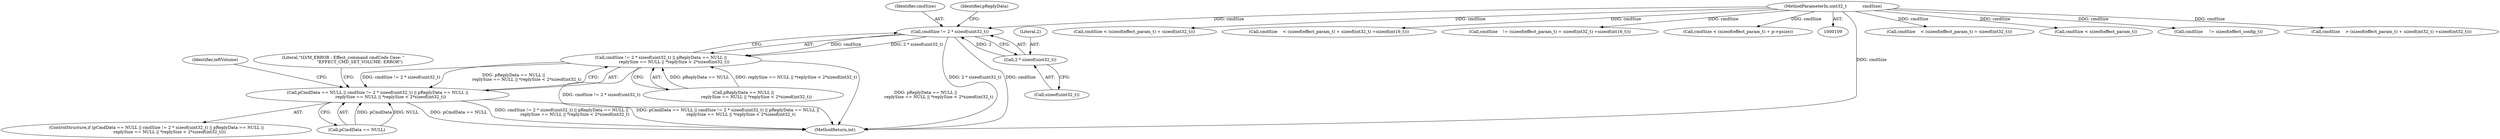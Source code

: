digraph "0_Android_aeea52da00d210587fb3ed895de3d5f2e0264c88_4@API" {
"1001112" [label="(Call,cmdSize != 2 * sizeof(uint32_t))"];
"1000112" [label="(MethodParameterIn,uint32_t            cmdSize)"];
"1001114" [label="(Call,2 * sizeof(uint32_t))"];
"1001111" [label="(Call,cmdSize != 2 * sizeof(uint32_t) || pReplyData == NULL ||\n                    replySize == NULL || *replySize < 2*sizeof(int32_t))"];
"1001107" [label="(Call,pCmdData == NULL || cmdSize != 2 * sizeof(uint32_t) || pReplyData == NULL ||\n                    replySize == NULL || *replySize < 2*sizeof(int32_t))"];
"1001106" [label="(ControlStructure,if (pCmdData == NULL || cmdSize != 2 * sizeof(uint32_t) || pReplyData == NULL ||\n                    replySize == NULL || *replySize < 2*sizeof(int32_t)))"];
"1001140" [label="(Identifier,leftVolume)"];
"1001108" [label="(Call,pCmdData == NULL)"];
"1000763" [label="(Call,cmdSize    < (sizeof(effect_param_t) + sizeof(int32_t)))"];
"1001114" [label="(Call,2 * sizeof(uint32_t))"];
"1000331" [label="(Call,cmdSize < sizeof(effect_param_t))"];
"1001112" [label="(Call,cmdSize != 2 * sizeof(uint32_t))"];
"1001115" [label="(Literal,2)"];
"1000248" [label="(Call,cmdSize     != sizeof(effect_config_t))"];
"1001120" [label="(Identifier,pReplyData)"];
"1001118" [label="(Call,pReplyData == NULL ||\n                    replySize == NULL || *replySize < 2*sizeof(int32_t))"];
"1001113" [label="(Identifier,cmdSize)"];
"1001135" [label="(Literal,\"\tLVM_ERROR : Effect_command cmdCode Case: \"\n                         \"EFFECT_CMD_SET_VOLUME: ERROR\")"];
"1001116" [label="(Call,sizeof(uint32_t))"];
"1000608" [label="(Call,cmdSize    > (sizeof(effect_param_t) + sizeof(int32_t) +sizeof(int32_t)))"];
"1000699" [label="(Call,cmdSize < (sizeof(effect_param_t) + sizeof(int32_t)))"];
"1000112" [label="(MethodParameterIn,uint32_t            cmdSize)"];
"1000619" [label="(Call,cmdSize    < (sizeof(effect_param_t) + sizeof(int32_t) +sizeof(int16_t)))"];
"1001111" [label="(Call,cmdSize != 2 * sizeof(uint32_t) || pReplyData == NULL ||\n                    replySize == NULL || *replySize < 2*sizeof(int32_t))"];
"1000528" [label="(Call,cmdSize    != (sizeof(effect_param_t) + sizeof(int32_t) +sizeof(int16_t)))"];
"1001260" [label="(MethodReturn,int)"];
"1001107" [label="(Call,pCmdData == NULL || cmdSize != 2 * sizeof(uint32_t) || pReplyData == NULL ||\n                    replySize == NULL || *replySize < 2*sizeof(int32_t))"];
"1000336" [label="(Call,cmdSize < (sizeof(effect_param_t) + p->psize))"];
"1001112" -> "1001111"  [label="AST: "];
"1001112" -> "1001114"  [label="CFG: "];
"1001113" -> "1001112"  [label="AST: "];
"1001114" -> "1001112"  [label="AST: "];
"1001120" -> "1001112"  [label="CFG: "];
"1001111" -> "1001112"  [label="CFG: "];
"1001112" -> "1001260"  [label="DDG: cmdSize"];
"1001112" -> "1001260"  [label="DDG: 2 * sizeof(uint32_t)"];
"1001112" -> "1001111"  [label="DDG: cmdSize"];
"1001112" -> "1001111"  [label="DDG: 2 * sizeof(uint32_t)"];
"1000112" -> "1001112"  [label="DDG: cmdSize"];
"1001114" -> "1001112"  [label="DDG: 2"];
"1000112" -> "1000109"  [label="AST: "];
"1000112" -> "1001260"  [label="DDG: cmdSize"];
"1000112" -> "1000248"  [label="DDG: cmdSize"];
"1000112" -> "1000331"  [label="DDG: cmdSize"];
"1000112" -> "1000336"  [label="DDG: cmdSize"];
"1000112" -> "1000528"  [label="DDG: cmdSize"];
"1000112" -> "1000608"  [label="DDG: cmdSize"];
"1000112" -> "1000619"  [label="DDG: cmdSize"];
"1000112" -> "1000699"  [label="DDG: cmdSize"];
"1000112" -> "1000763"  [label="DDG: cmdSize"];
"1001114" -> "1001116"  [label="CFG: "];
"1001115" -> "1001114"  [label="AST: "];
"1001116" -> "1001114"  [label="AST: "];
"1001111" -> "1001107"  [label="AST: "];
"1001111" -> "1001118"  [label="CFG: "];
"1001118" -> "1001111"  [label="AST: "];
"1001107" -> "1001111"  [label="CFG: "];
"1001111" -> "1001260"  [label="DDG: pReplyData == NULL ||\n                    replySize == NULL || *replySize < 2*sizeof(int32_t)"];
"1001111" -> "1001260"  [label="DDG: cmdSize != 2 * sizeof(uint32_t)"];
"1001111" -> "1001107"  [label="DDG: cmdSize != 2 * sizeof(uint32_t)"];
"1001111" -> "1001107"  [label="DDG: pReplyData == NULL ||\n                    replySize == NULL || *replySize < 2*sizeof(int32_t)"];
"1001118" -> "1001111"  [label="DDG: pReplyData == NULL"];
"1001118" -> "1001111"  [label="DDG: replySize == NULL || *replySize < 2*sizeof(int32_t)"];
"1001107" -> "1001106"  [label="AST: "];
"1001107" -> "1001108"  [label="CFG: "];
"1001108" -> "1001107"  [label="AST: "];
"1001135" -> "1001107"  [label="CFG: "];
"1001140" -> "1001107"  [label="CFG: "];
"1001107" -> "1001260"  [label="DDG: pCmdData == NULL"];
"1001107" -> "1001260"  [label="DDG: cmdSize != 2 * sizeof(uint32_t) || pReplyData == NULL ||\n                    replySize == NULL || *replySize < 2*sizeof(int32_t)"];
"1001107" -> "1001260"  [label="DDG: pCmdData == NULL || cmdSize != 2 * sizeof(uint32_t) || pReplyData == NULL ||\n                    replySize == NULL || *replySize < 2*sizeof(int32_t)"];
"1001108" -> "1001107"  [label="DDG: pCmdData"];
"1001108" -> "1001107"  [label="DDG: NULL"];
}
